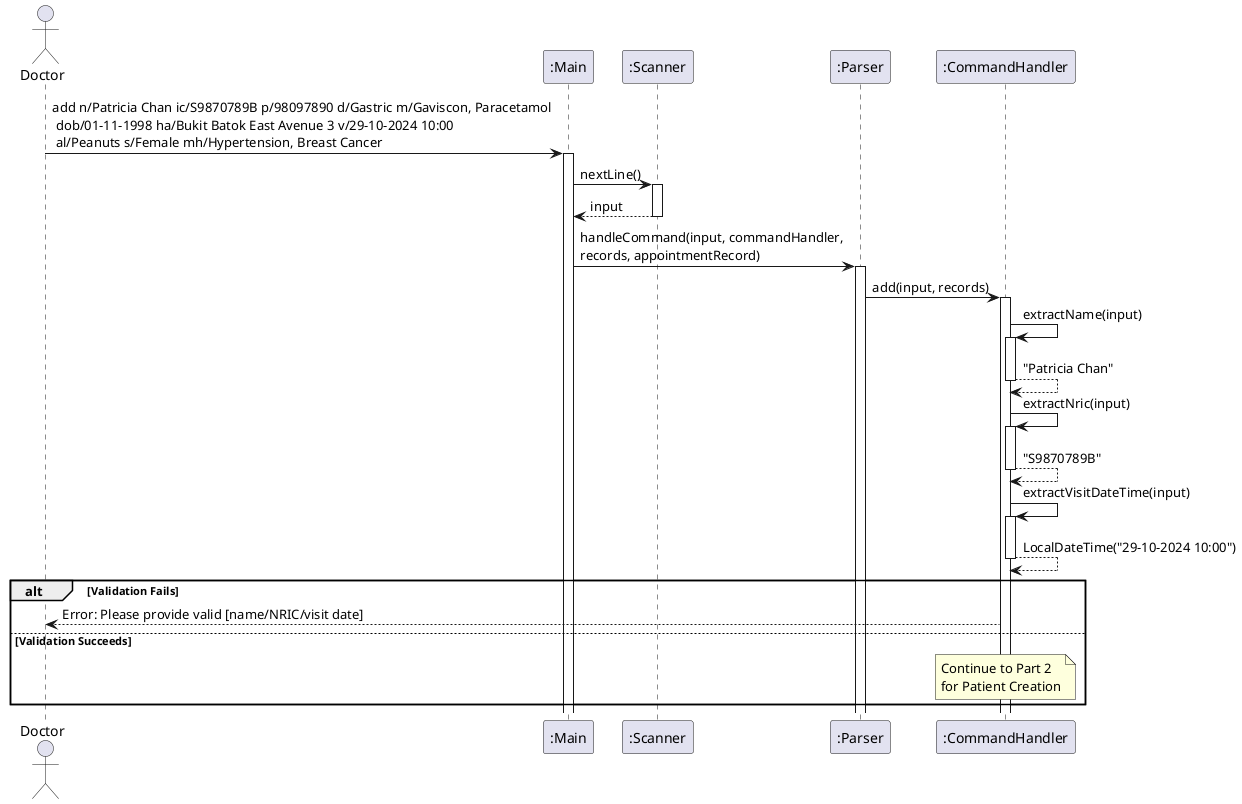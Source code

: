 @startuml
'https://plantuml.com/sequence-diagram

actor Doctor

Doctor -> ":Main" ++: add n/Patricia Chan ic/S9870789B p/98097890 d/Gastric m/Gaviscon, Paracetamol\n dob/01-11-1998 ha/Bukit Batok East Avenue 3 v/29-10-2024 10:00\n al/Peanuts s/Female mh/Hypertension, Breast Cancer

":Main" -> ":Scanner" ++: nextLine()
return input

":Main" -> ":Parser" ++: handleCommand(input, commandHandler,\nrecords, appointmentRecord)
":Parser" -> ":CommandHandler" ++: add(input, records)

":CommandHandler" -> ":CommandHandler" ++: extractName(input)
return "Patricia Chan"

":CommandHandler" -> ":CommandHandler" ++: extractNric(input)
return "S9870789B"

":CommandHandler" -> ":CommandHandler" ++: extractVisitDateTime(input)
return LocalDateTime("29-10-2024 10:00")

alt Validation Fails
    ":CommandHandler" --> Doctor: Error: Please provide valid [name/NRIC/visit date]
else  Validation Succeeds
    note over ":CommandHandler"
        Continue to Part 2
        for Patient Creation
    end note
end

@enduml